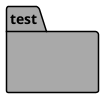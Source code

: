@startuml

skinparam class {
    Backgroundcolor Gray
    ArrowColor Black
    BorderColor Black
}

skinparam package {
    BackgroundColor DarkGray
}

hide empty members
hide private fields

namespace test {
class Test {

}
}
hide test.Test

@enduml